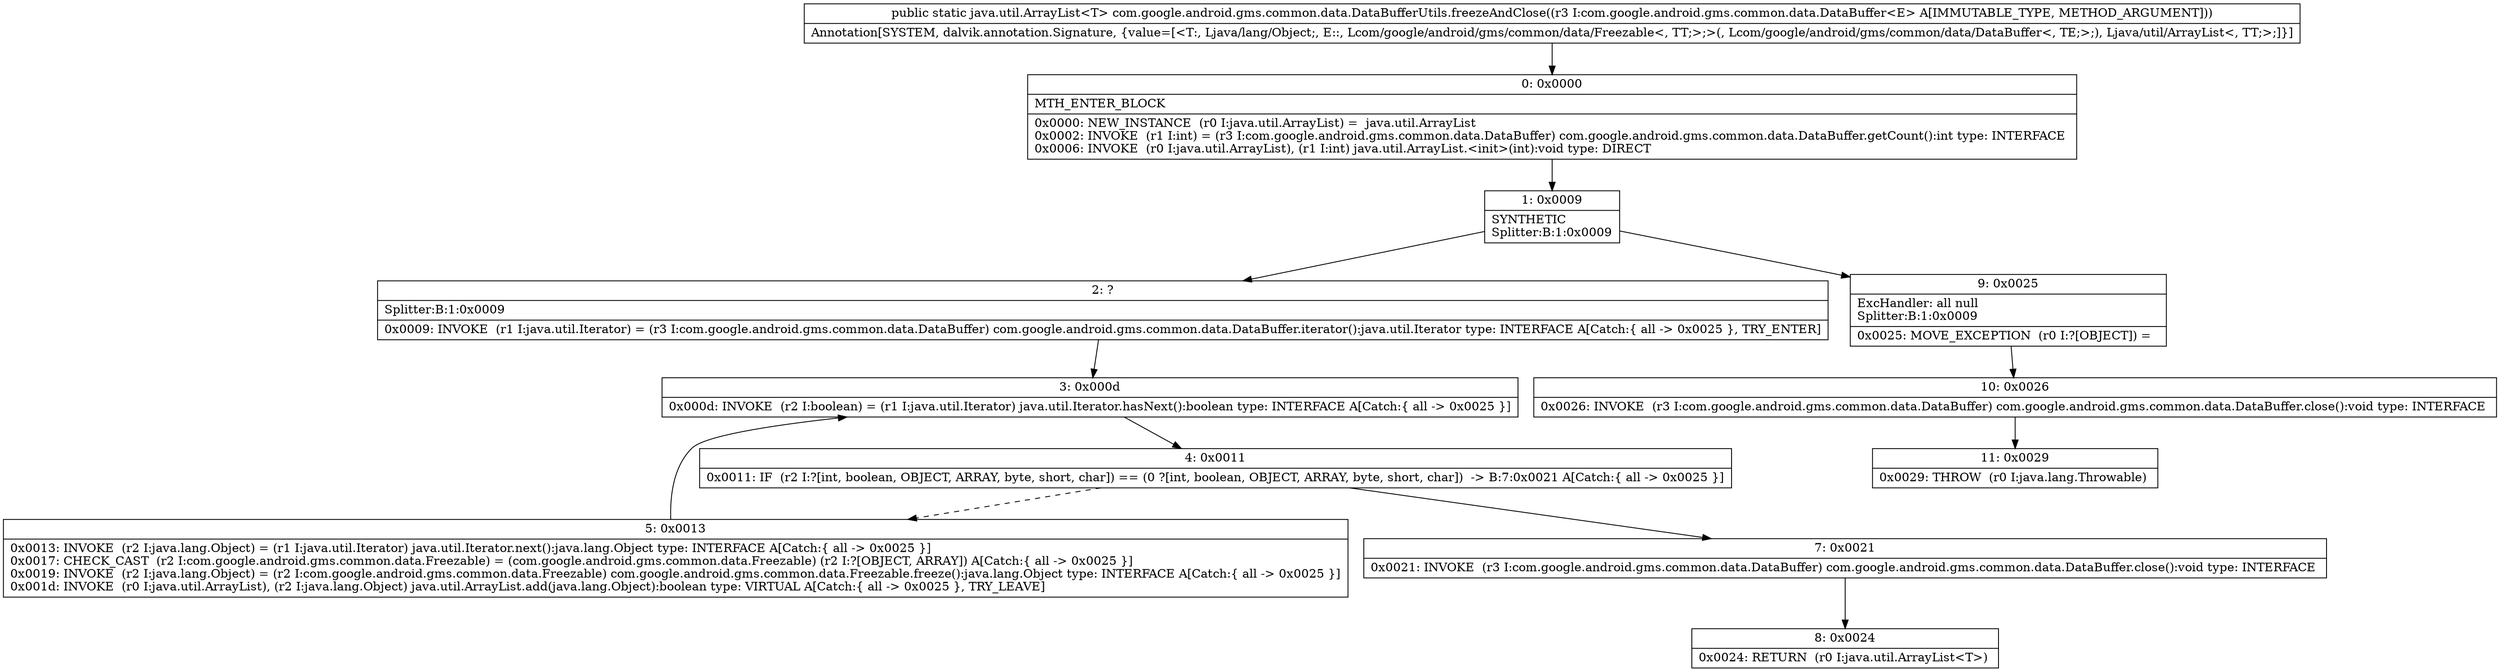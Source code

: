 digraph "CFG forcom.google.android.gms.common.data.DataBufferUtils.freezeAndClose(Lcom\/google\/android\/gms\/common\/data\/DataBuffer;)Ljava\/util\/ArrayList;" {
Node_0 [shape=record,label="{0\:\ 0x0000|MTH_ENTER_BLOCK\l|0x0000: NEW_INSTANCE  (r0 I:java.util.ArrayList) =  java.util.ArrayList \l0x0002: INVOKE  (r1 I:int) = (r3 I:com.google.android.gms.common.data.DataBuffer) com.google.android.gms.common.data.DataBuffer.getCount():int type: INTERFACE \l0x0006: INVOKE  (r0 I:java.util.ArrayList), (r1 I:int) java.util.ArrayList.\<init\>(int):void type: DIRECT \l}"];
Node_1 [shape=record,label="{1\:\ 0x0009|SYNTHETIC\lSplitter:B:1:0x0009\l}"];
Node_2 [shape=record,label="{2\:\ ?|Splitter:B:1:0x0009\l|0x0009: INVOKE  (r1 I:java.util.Iterator) = (r3 I:com.google.android.gms.common.data.DataBuffer) com.google.android.gms.common.data.DataBuffer.iterator():java.util.Iterator type: INTERFACE A[Catch:\{ all \-\> 0x0025 \}, TRY_ENTER]\l}"];
Node_3 [shape=record,label="{3\:\ 0x000d|0x000d: INVOKE  (r2 I:boolean) = (r1 I:java.util.Iterator) java.util.Iterator.hasNext():boolean type: INTERFACE A[Catch:\{ all \-\> 0x0025 \}]\l}"];
Node_4 [shape=record,label="{4\:\ 0x0011|0x0011: IF  (r2 I:?[int, boolean, OBJECT, ARRAY, byte, short, char]) == (0 ?[int, boolean, OBJECT, ARRAY, byte, short, char])  \-\> B:7:0x0021 A[Catch:\{ all \-\> 0x0025 \}]\l}"];
Node_5 [shape=record,label="{5\:\ 0x0013|0x0013: INVOKE  (r2 I:java.lang.Object) = (r1 I:java.util.Iterator) java.util.Iterator.next():java.lang.Object type: INTERFACE A[Catch:\{ all \-\> 0x0025 \}]\l0x0017: CHECK_CAST  (r2 I:com.google.android.gms.common.data.Freezable) = (com.google.android.gms.common.data.Freezable) (r2 I:?[OBJECT, ARRAY]) A[Catch:\{ all \-\> 0x0025 \}]\l0x0019: INVOKE  (r2 I:java.lang.Object) = (r2 I:com.google.android.gms.common.data.Freezable) com.google.android.gms.common.data.Freezable.freeze():java.lang.Object type: INTERFACE A[Catch:\{ all \-\> 0x0025 \}]\l0x001d: INVOKE  (r0 I:java.util.ArrayList), (r2 I:java.lang.Object) java.util.ArrayList.add(java.lang.Object):boolean type: VIRTUAL A[Catch:\{ all \-\> 0x0025 \}, TRY_LEAVE]\l}"];
Node_7 [shape=record,label="{7\:\ 0x0021|0x0021: INVOKE  (r3 I:com.google.android.gms.common.data.DataBuffer) com.google.android.gms.common.data.DataBuffer.close():void type: INTERFACE \l}"];
Node_8 [shape=record,label="{8\:\ 0x0024|0x0024: RETURN  (r0 I:java.util.ArrayList\<T\>) \l}"];
Node_9 [shape=record,label="{9\:\ 0x0025|ExcHandler: all null\lSplitter:B:1:0x0009\l|0x0025: MOVE_EXCEPTION  (r0 I:?[OBJECT]) =  \l}"];
Node_10 [shape=record,label="{10\:\ 0x0026|0x0026: INVOKE  (r3 I:com.google.android.gms.common.data.DataBuffer) com.google.android.gms.common.data.DataBuffer.close():void type: INTERFACE \l}"];
Node_11 [shape=record,label="{11\:\ 0x0029|0x0029: THROW  (r0 I:java.lang.Throwable) \l}"];
MethodNode[shape=record,label="{public static java.util.ArrayList\<T\> com.google.android.gms.common.data.DataBufferUtils.freezeAndClose((r3 I:com.google.android.gms.common.data.DataBuffer\<E\> A[IMMUTABLE_TYPE, METHOD_ARGUMENT]))  | Annotation[SYSTEM, dalvik.annotation.Signature, \{value=[\<T:, Ljava\/lang\/Object;, E::, Lcom\/google\/android\/gms\/common\/data\/Freezable\<, TT;\>;\>(, Lcom\/google\/android\/gms\/common\/data\/DataBuffer\<, TE;\>;), Ljava\/util\/ArrayList\<, TT;\>;]\}]\l}"];
MethodNode -> Node_0;
Node_0 -> Node_1;
Node_1 -> Node_2;
Node_1 -> Node_9;
Node_2 -> Node_3;
Node_3 -> Node_4;
Node_4 -> Node_5[style=dashed];
Node_4 -> Node_7;
Node_5 -> Node_3;
Node_7 -> Node_8;
Node_9 -> Node_10;
Node_10 -> Node_11;
}

